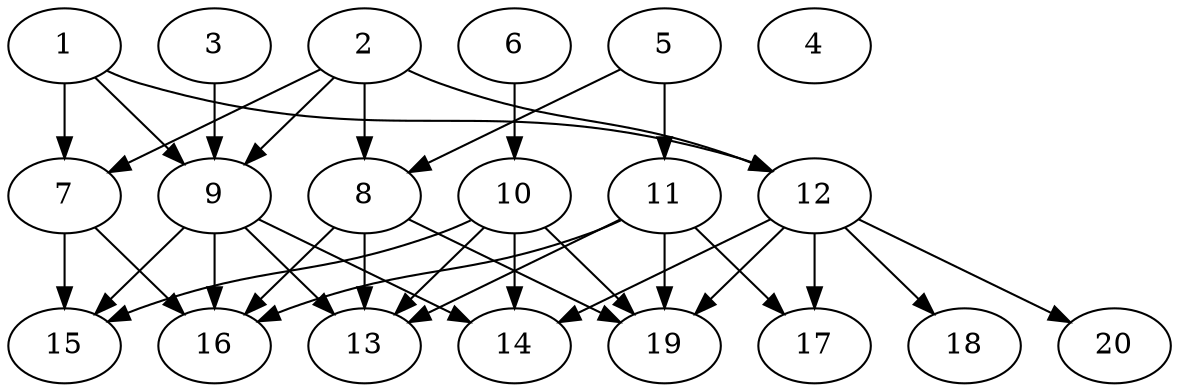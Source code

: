// DAG automatically generated by daggen at Tue Jul 23 14:34:08 2019
// ./daggen --dot -n 20 --ccr 0.5 --fat 0.7 --regular 0.5 --density 0.8 --mindata 5242880 --maxdata 52428800 
digraph G {
  1 [size="103997440", alpha="0.17", expect_size="51998720"] 
  1 -> 7 [size ="51998720"]
  1 -> 9 [size ="51998720"]
  1 -> 12 [size ="51998720"]
  2 [size="83640320", alpha="0.04", expect_size="41820160"] 
  2 -> 7 [size ="41820160"]
  2 -> 8 [size ="41820160"]
  2 -> 9 [size ="41820160"]
  2 -> 12 [size ="41820160"]
  3 [size="52707328", alpha="0.05", expect_size="26353664"] 
  3 -> 9 [size ="26353664"]
  4 [size="39141376", alpha="0.13", expect_size="19570688"] 
  5 [size="38508544", alpha="0.08", expect_size="19254272"] 
  5 -> 8 [size ="19254272"]
  5 -> 11 [size ="19254272"]
  6 [size="69971968", alpha="0.17", expect_size="34985984"] 
  6 -> 10 [size ="34985984"]
  7 [size="77309952", alpha="0.01", expect_size="38654976"] 
  7 -> 15 [size ="38654976"]
  7 -> 16 [size ="38654976"]
  8 [size="19531776", alpha="0.08", expect_size="9765888"] 
  8 -> 13 [size ="9765888"]
  8 -> 16 [size ="9765888"]
  8 -> 19 [size ="9765888"]
  9 [size="23121920", alpha="0.17", expect_size="11560960"] 
  9 -> 13 [size ="11560960"]
  9 -> 14 [size ="11560960"]
  9 -> 15 [size ="11560960"]
  9 -> 16 [size ="11560960"]
  10 [size="21612544", alpha="0.04", expect_size="10806272"] 
  10 -> 13 [size ="10806272"]
  10 -> 14 [size ="10806272"]
  10 -> 15 [size ="10806272"]
  10 -> 19 [size ="10806272"]
  11 [size="12169216", alpha="0.11", expect_size="6084608"] 
  11 -> 13 [size ="6084608"]
  11 -> 16 [size ="6084608"]
  11 -> 17 [size ="6084608"]
  11 -> 19 [size ="6084608"]
  12 [size="94089216", alpha="0.12", expect_size="47044608"] 
  12 -> 14 [size ="47044608"]
  12 -> 17 [size ="47044608"]
  12 -> 18 [size ="47044608"]
  12 -> 19 [size ="47044608"]
  12 -> 20 [size ="47044608"]
  13 [size="16881664", alpha="0.18", expect_size="8440832"] 
  14 [size="40818688", alpha="0.17", expect_size="20409344"] 
  15 [size="104022016", alpha="0.09", expect_size="52011008"] 
  16 [size="45408256", alpha="0.11", expect_size="22704128"] 
  17 [size="30488576", alpha="0.08", expect_size="15244288"] 
  18 [size="36014080", alpha="0.13", expect_size="18007040"] 
  19 [size="71571456", alpha="0.01", expect_size="35785728"] 
  20 [size="58200064", alpha="0.16", expect_size="29100032"] 
}
